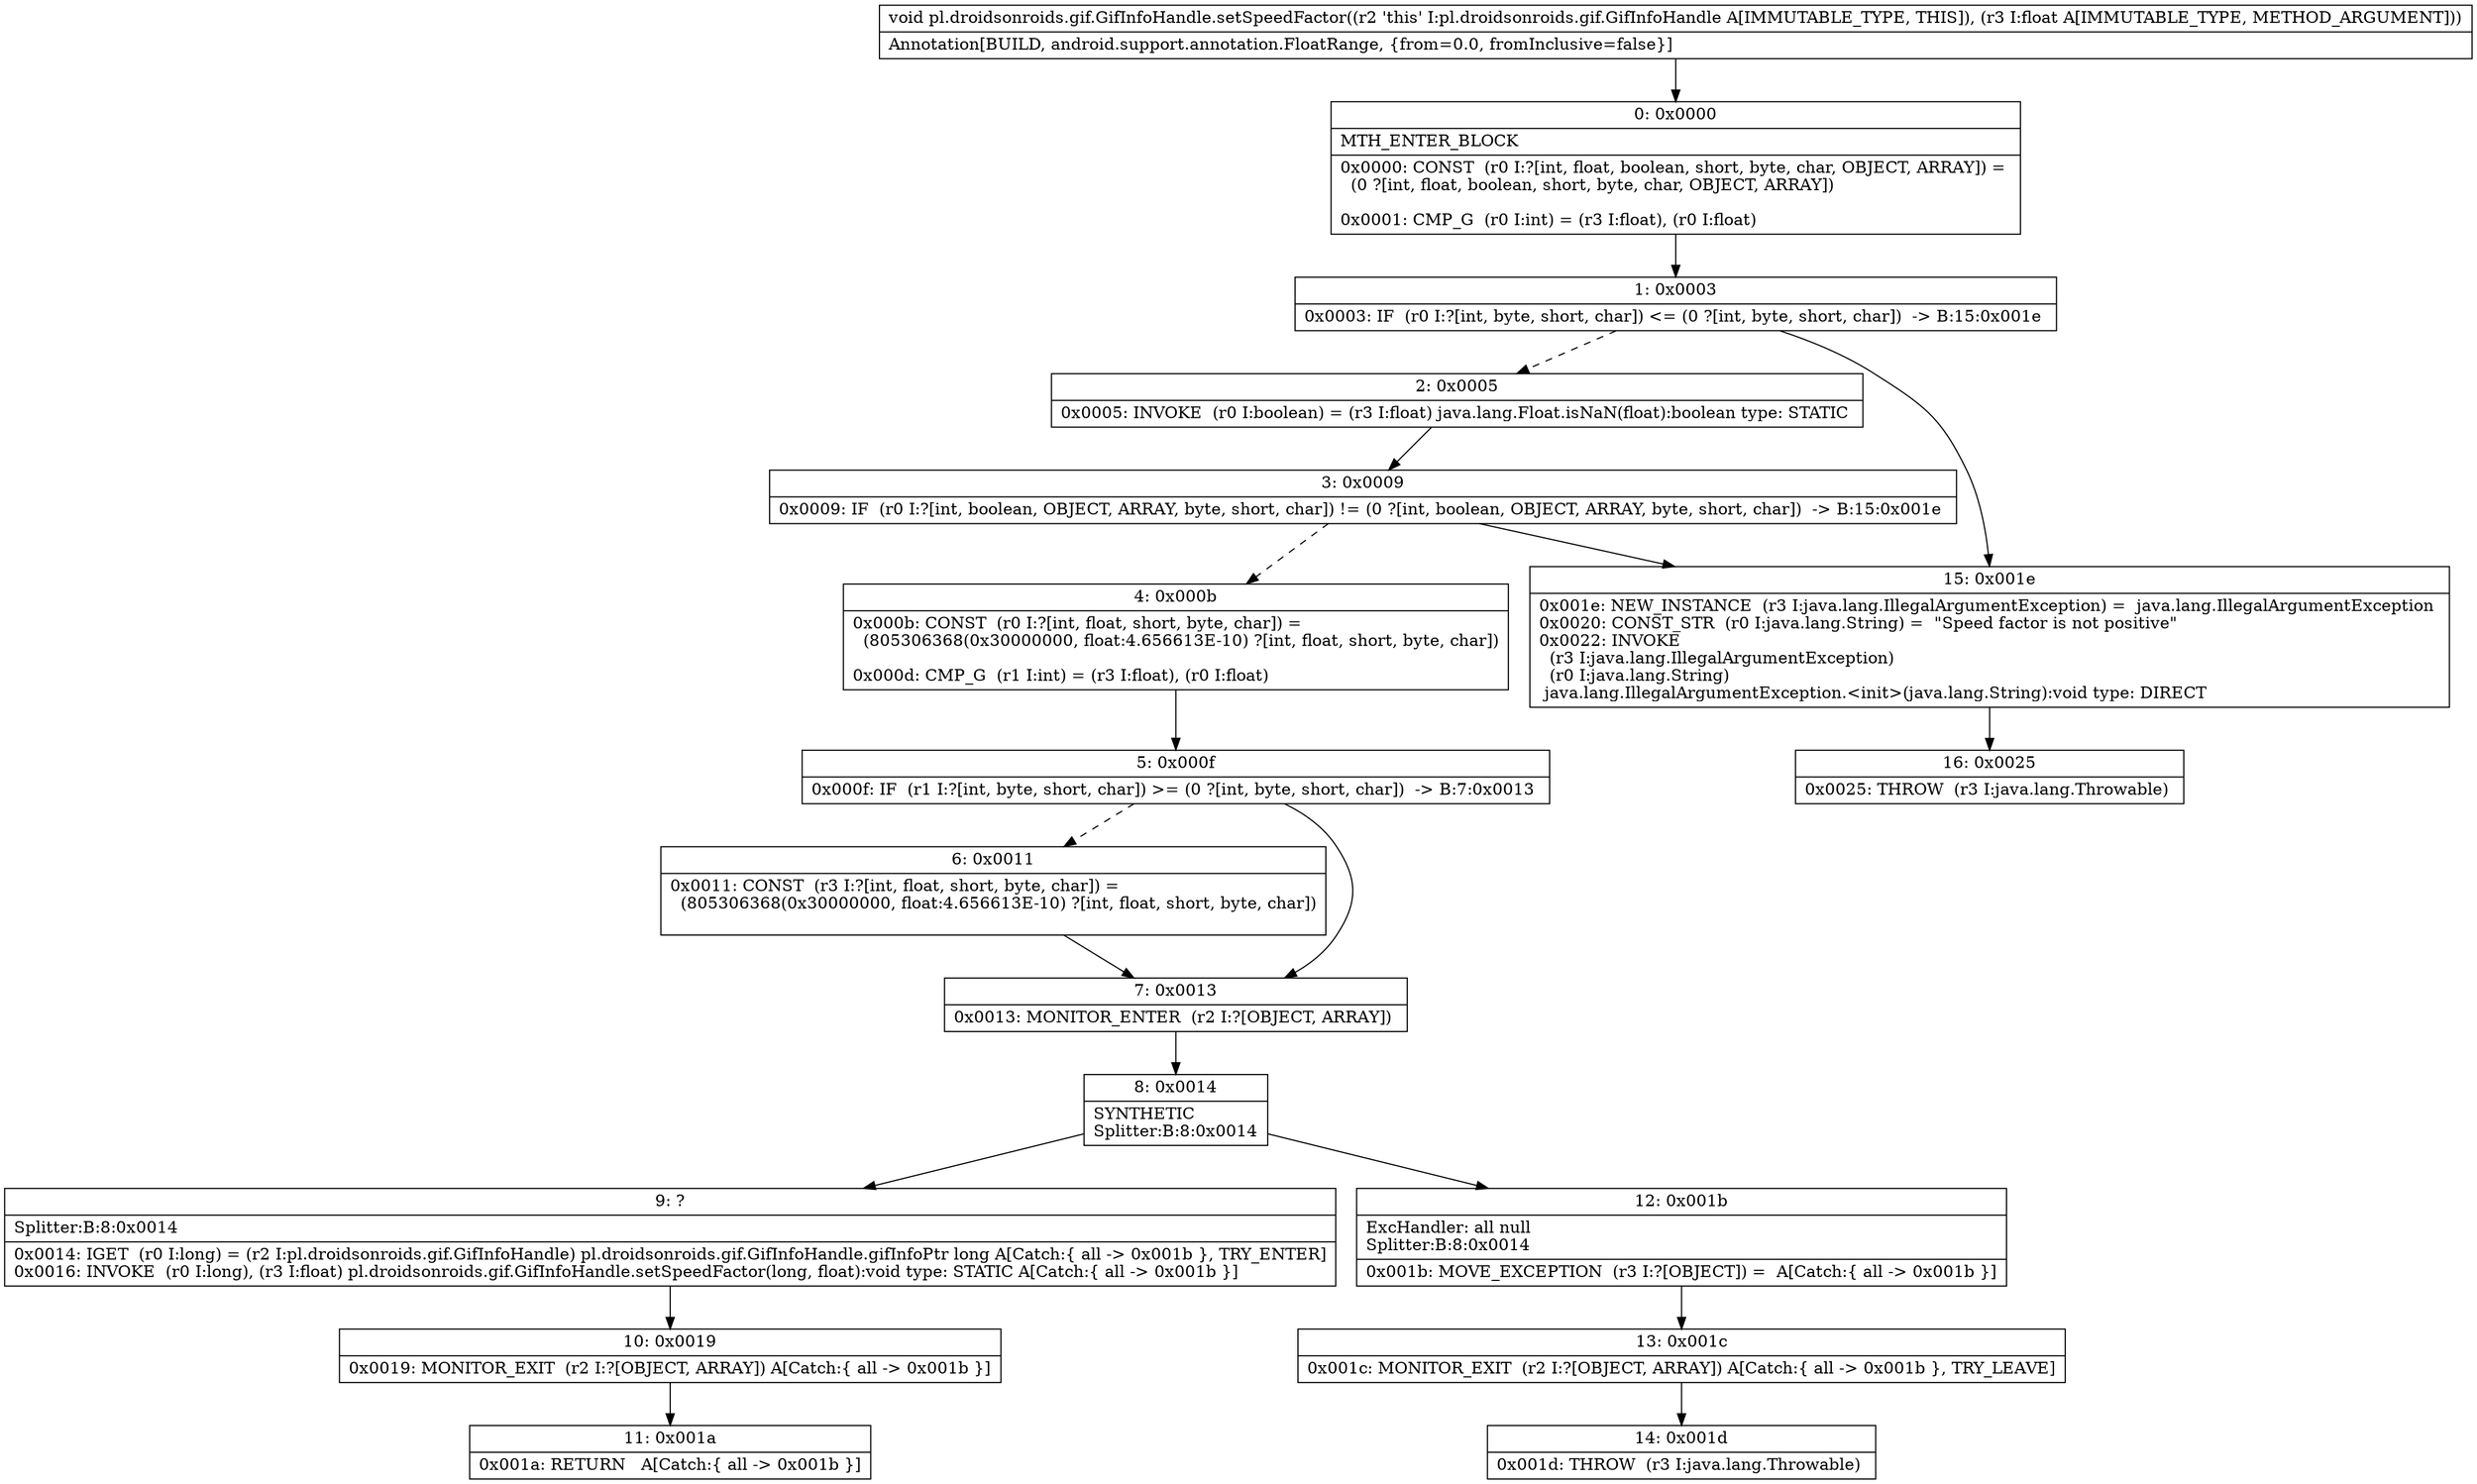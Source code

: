 digraph "CFG forpl.droidsonroids.gif.GifInfoHandle.setSpeedFactor(F)V" {
Node_0 [shape=record,label="{0\:\ 0x0000|MTH_ENTER_BLOCK\l|0x0000: CONST  (r0 I:?[int, float, boolean, short, byte, char, OBJECT, ARRAY]) = \l  (0 ?[int, float, boolean, short, byte, char, OBJECT, ARRAY])\l \l0x0001: CMP_G  (r0 I:int) = (r3 I:float), (r0 I:float) \l}"];
Node_1 [shape=record,label="{1\:\ 0x0003|0x0003: IF  (r0 I:?[int, byte, short, char]) \<= (0 ?[int, byte, short, char])  \-\> B:15:0x001e \l}"];
Node_2 [shape=record,label="{2\:\ 0x0005|0x0005: INVOKE  (r0 I:boolean) = (r3 I:float) java.lang.Float.isNaN(float):boolean type: STATIC \l}"];
Node_3 [shape=record,label="{3\:\ 0x0009|0x0009: IF  (r0 I:?[int, boolean, OBJECT, ARRAY, byte, short, char]) != (0 ?[int, boolean, OBJECT, ARRAY, byte, short, char])  \-\> B:15:0x001e \l}"];
Node_4 [shape=record,label="{4\:\ 0x000b|0x000b: CONST  (r0 I:?[int, float, short, byte, char]) = \l  (805306368(0x30000000, float:4.656613E\-10) ?[int, float, short, byte, char])\l \l0x000d: CMP_G  (r1 I:int) = (r3 I:float), (r0 I:float) \l}"];
Node_5 [shape=record,label="{5\:\ 0x000f|0x000f: IF  (r1 I:?[int, byte, short, char]) \>= (0 ?[int, byte, short, char])  \-\> B:7:0x0013 \l}"];
Node_6 [shape=record,label="{6\:\ 0x0011|0x0011: CONST  (r3 I:?[int, float, short, byte, char]) = \l  (805306368(0x30000000, float:4.656613E\-10) ?[int, float, short, byte, char])\l \l}"];
Node_7 [shape=record,label="{7\:\ 0x0013|0x0013: MONITOR_ENTER  (r2 I:?[OBJECT, ARRAY]) \l}"];
Node_8 [shape=record,label="{8\:\ 0x0014|SYNTHETIC\lSplitter:B:8:0x0014\l}"];
Node_9 [shape=record,label="{9\:\ ?|Splitter:B:8:0x0014\l|0x0014: IGET  (r0 I:long) = (r2 I:pl.droidsonroids.gif.GifInfoHandle) pl.droidsonroids.gif.GifInfoHandle.gifInfoPtr long A[Catch:\{ all \-\> 0x001b \}, TRY_ENTER]\l0x0016: INVOKE  (r0 I:long), (r3 I:float) pl.droidsonroids.gif.GifInfoHandle.setSpeedFactor(long, float):void type: STATIC A[Catch:\{ all \-\> 0x001b \}]\l}"];
Node_10 [shape=record,label="{10\:\ 0x0019|0x0019: MONITOR_EXIT  (r2 I:?[OBJECT, ARRAY]) A[Catch:\{ all \-\> 0x001b \}]\l}"];
Node_11 [shape=record,label="{11\:\ 0x001a|0x001a: RETURN   A[Catch:\{ all \-\> 0x001b \}]\l}"];
Node_12 [shape=record,label="{12\:\ 0x001b|ExcHandler: all null\lSplitter:B:8:0x0014\l|0x001b: MOVE_EXCEPTION  (r3 I:?[OBJECT]) =  A[Catch:\{ all \-\> 0x001b \}]\l}"];
Node_13 [shape=record,label="{13\:\ 0x001c|0x001c: MONITOR_EXIT  (r2 I:?[OBJECT, ARRAY]) A[Catch:\{ all \-\> 0x001b \}, TRY_LEAVE]\l}"];
Node_14 [shape=record,label="{14\:\ 0x001d|0x001d: THROW  (r3 I:java.lang.Throwable) \l}"];
Node_15 [shape=record,label="{15\:\ 0x001e|0x001e: NEW_INSTANCE  (r3 I:java.lang.IllegalArgumentException) =  java.lang.IllegalArgumentException \l0x0020: CONST_STR  (r0 I:java.lang.String) =  \"Speed factor is not positive\" \l0x0022: INVOKE  \l  (r3 I:java.lang.IllegalArgumentException)\l  (r0 I:java.lang.String)\l java.lang.IllegalArgumentException.\<init\>(java.lang.String):void type: DIRECT \l}"];
Node_16 [shape=record,label="{16\:\ 0x0025|0x0025: THROW  (r3 I:java.lang.Throwable) \l}"];
MethodNode[shape=record,label="{void pl.droidsonroids.gif.GifInfoHandle.setSpeedFactor((r2 'this' I:pl.droidsonroids.gif.GifInfoHandle A[IMMUTABLE_TYPE, THIS]), (r3 I:float A[IMMUTABLE_TYPE, METHOD_ARGUMENT]))  | Annotation[BUILD, android.support.annotation.FloatRange, \{from=0.0, fromInclusive=false\}]\l}"];
MethodNode -> Node_0;
Node_0 -> Node_1;
Node_1 -> Node_2[style=dashed];
Node_1 -> Node_15;
Node_2 -> Node_3;
Node_3 -> Node_4[style=dashed];
Node_3 -> Node_15;
Node_4 -> Node_5;
Node_5 -> Node_6[style=dashed];
Node_5 -> Node_7;
Node_6 -> Node_7;
Node_7 -> Node_8;
Node_8 -> Node_9;
Node_8 -> Node_12;
Node_9 -> Node_10;
Node_10 -> Node_11;
Node_12 -> Node_13;
Node_13 -> Node_14;
Node_15 -> Node_16;
}

